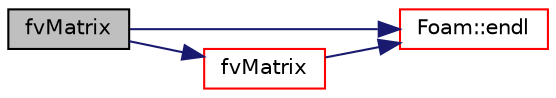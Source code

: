 digraph "fvMatrix"
{
  bgcolor="transparent";
  edge [fontname="Helvetica",fontsize="10",labelfontname="Helvetica",labelfontsize="10"];
  node [fontname="Helvetica",fontsize="10",shape=record];
  rankdir="LR";
  Node60 [label="fvMatrix",height=0.2,width=0.4,color="black", fillcolor="grey75", style="filled", fontcolor="black"];
  Node60 -> Node61 [color="midnightblue",fontsize="10",style="solid",fontname="Helvetica"];
  Node61 [label="Foam::endl",height=0.2,width=0.4,color="red",URL="$a21851.html#a2db8fe02a0d3909e9351bb4275b23ce4",tooltip="Add newline and flush stream. "];
  Node60 -> Node63 [color="midnightblue",fontsize="10",style="solid",fontname="Helvetica"];
  Node63 [label="fvMatrix",height=0.2,width=0.4,color="red",URL="$a23173.html#aaedfa5273fb5304dfc52e58108e3a0c7",tooltip="Construct given a field to solve for. "];
  Node63 -> Node61 [color="midnightblue",fontsize="10",style="solid",fontname="Helvetica"];
}
